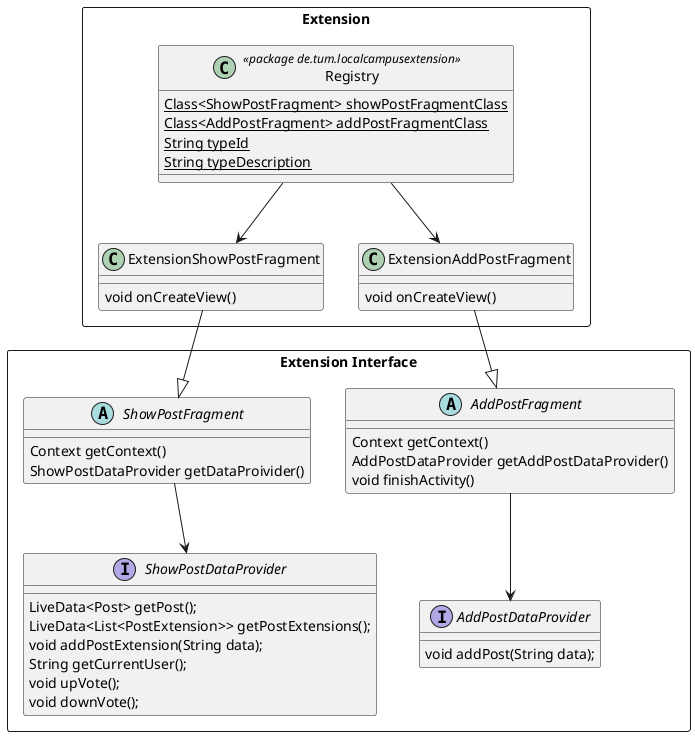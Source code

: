 @startuml
package "Extension Interface" <<Rectangle>> {
	abstract class AddPostFragment {
		Context getContext()
		AddPostDataProvider getAddPostDataProvider()
		void finishActivity()
	}

	abstract class ShowPostFragment {
		Context getContext()
		ShowPostDataProvider getDataProivider()
	}

	interface ShowPostDataProvider {
		LiveData<Post> getPost();
	  LiveData<List<PostExtension>> getPostExtensions();
	  void addPostExtension(String data);
	  String getCurrentUser();
	  void upVote();
	  void downVote();
	}

	interface AddPostDataProvider {
		void addPost(String data);
	}

	ShowPostFragment --> ShowPostDataProvider

	AddPostFragment --> AddPostDataProvider
}

package "Extension" <<Rectangle>> {
	class Registry <<package de.tum.localcampusextension>> {
		{static} Class<ShowPostFragment> showPostFragmentClass
  	{static} Class<AddPostFragment> addPostFragmentClass
  	{static} String typeId
  	{static} String typeDescription
	}

	class ExtensionShowPostFragment {
		void onCreateView()
	}

	class ExtensionAddPostFragment {
		void onCreateView()
	}

	ExtensionShowPostFragment --|> ShowPostFragment
	ExtensionAddPostFragment --|> AddPostFragment

	Registry --> ExtensionShowPostFragment
	Registry --> ExtensionAddPostFragment
}

@enduml